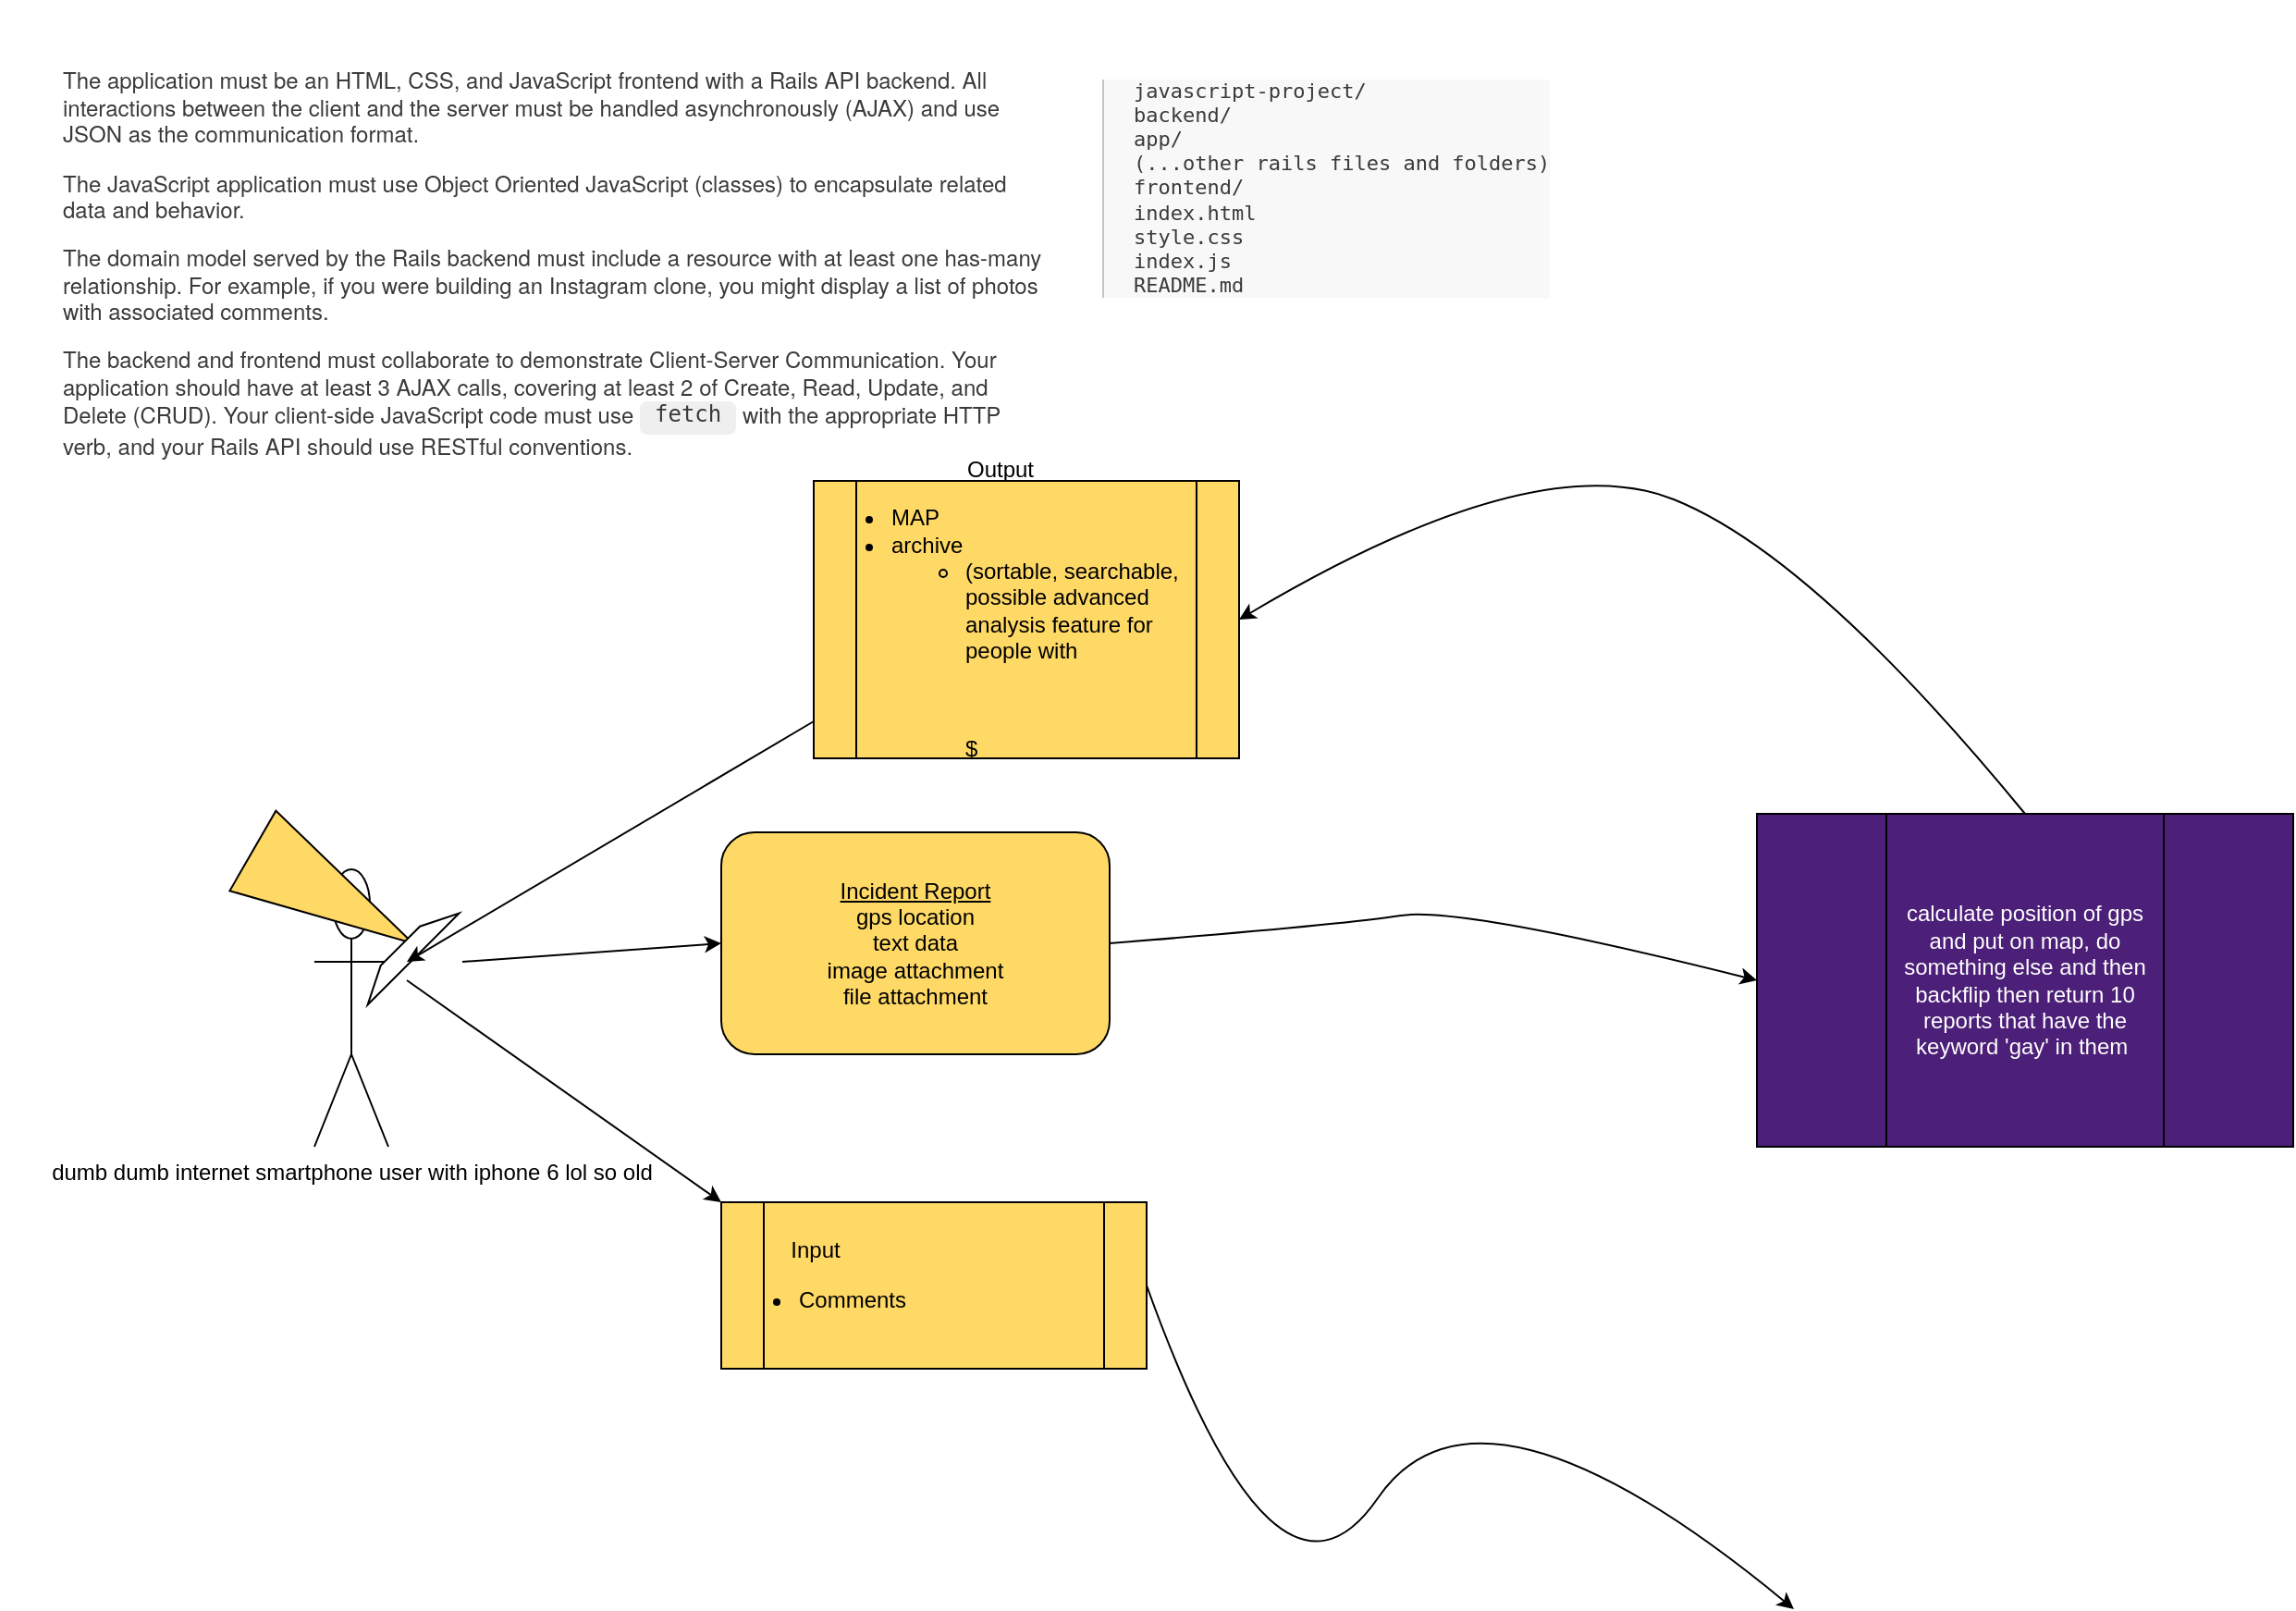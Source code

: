 <mxfile version="13.6.9" type="github">
  <diagram id="biWBrqLmoQavXLtHWGHe" name="Page-1">
    <mxGraphModel dx="2265" dy="1513" grid="1" gridSize="10" guides="1" tooltips="1" connect="1" arrows="1" fold="1" page="1" pageScale="1" pageWidth="850" pageHeight="1100" math="0" shadow="0">
      <root>
        <mxCell id="0" />
        <mxCell id="1" parent="0" />
        <mxCell id="7qzMEofhVh9Ta85jU8DU-1" value="&lt;ol style=&quot;margin: 24px 0px 0px 32px ; padding: 0px ; border: 0px ; outline: 0px ; vertical-align: baseline ; background: transparent ; list-style-type: none ; list-style-position: inside ; color: rgb(58 , 58 , 58) ; font-family: &amp;#34;aktiv grotesk&amp;#34; , &amp;#34;helvetica neue&amp;#34; , &amp;#34;helvetica&amp;#34; , &amp;#34;arial&amp;#34; , sans-serif&quot;&gt;&lt;li style=&quot;margin: 12px 0px 0px ; padding: 0px ; border: 0px ; outline: 0px ; vertical-align: baseline ; background: transparent ; position: relative&quot;&gt;&lt;p style=&quot;margin: 0px ; padding: 0px ; border: 0px ; outline: 0px ; vertical-align: baseline ; background: transparent&quot;&gt;The application must be an HTML, CSS, and JavaScript frontend with a Rails API backend. All interactions between the client and the server must be handled asynchronously (AJAX) and use JSON as the communication format.&lt;/p&gt;&lt;/li&gt;&lt;li style=&quot;margin: 12px 0px 0px ; padding: 0px ; border: 0px ; outline: 0px ; vertical-align: baseline ; background: transparent ; position: relative&quot;&gt;&lt;p style=&quot;margin: 0px ; padding: 0px ; border: 0px ; outline: 0px ; vertical-align: baseline ; background: transparent&quot;&gt;The JavaScript application must use Object Oriented JavaScript (classes) to encapsulate related data and behavior.&lt;/p&gt;&lt;/li&gt;&lt;li style=&quot;margin: 12px 0px 0px ; padding: 0px ; border: 0px ; outline: 0px ; vertical-align: baseline ; background: transparent ; position: relative&quot;&gt;&lt;p style=&quot;margin: 0px ; padding: 0px ; border: 0px ; outline: 0px ; vertical-align: baseline ; background: transparent&quot;&gt;The domain model served by the Rails backend must include a resource with at least one has-many relationship. For example, if you were building an Instagram clone, you might display a list of photos with associated comments.&lt;/p&gt;&lt;/li&gt;&lt;li style=&quot;margin: 12px 0px 0px ; padding: 0px ; border: 0px ; outline: 0px ; vertical-align: baseline ; background: transparent ; position: relative&quot;&gt;&lt;p style=&quot;margin: 0px ; padding: 0px ; border: 0px ; outline: 0px ; vertical-align: baseline ; background: transparent&quot;&gt;The backend and frontend must collaborate to demonstrate Client-Server Communication. Your application should have at least 3 AJAX calls, covering at least 2 of Create, Read, Update, and Delete (CRUD). Your client-side JavaScript code must use&amp;nbsp;&lt;code style=&quot;margin: 0px ; padding: 0px 8px 4px ; border: 0px ; outline: 0px ; vertical-align: baseline ; background: rgb(239 , 239 , 239) ; border-radius: 4px ; line-height: 1.5 ; position: relative ; top: -1px&quot;&gt;fetch&lt;/code&gt;&amp;nbsp;with the appropriate HTTP verb, and your Rails API should use RESTful conventions.&lt;/p&gt;&lt;/li&gt;&lt;/ol&gt;" style="text;html=1;strokeColor=none;fillColor=none;align=left;verticalAlign=middle;whiteSpace=wrap;rounded=0;" vertex="1" parent="1">
          <mxGeometry x="20" y="10" width="570" height="260" as="geometry" />
        </mxCell>
        <mxCell id="7qzMEofhVh9Ta85jU8DU-2" value="&lt;ol style=&quot;margin: 24px 0px 0px 32px ; padding: 0px ; border: 0px ; outline: 0px ; vertical-align: baseline ; background: transparent ; list-style-type: none ; list-style-position: inside ; color: rgb(58 , 58 , 58) ; font-family: &amp;#34;aktiv grotesk&amp;#34; , &amp;#34;helvetica neue&amp;#34; , &amp;#34;helvetica&amp;#34; , &amp;#34;arial&amp;#34; , sans-serif&quot;&gt;&lt;li style=&quot;margin: 12px 0px 0px ; padding: 0px ; border: 0px ; outline: 0px ; vertical-align: baseline ; background: transparent ; position: relative ; font-size: 11px&quot;&gt;&lt;p&gt;&lt;ol class=&quot;linenums&quot; style=&quot;margin: 0px 0px 0px 32px ; padding: 0px ; border-width: 0px 0px 0px 1px ; border-left-style: solid ; border-left-color: rgb(196 , 196 , 196) ; outline: 0px ; vertical-align: baseline ; background: rgb(248 , 248 , 248) ; list-style-type: none ; list-style-position: inside ; font-family: monospace&quot;&gt;&lt;li class=&quot;L0&quot; style=&quot;margin: 0px ; padding: 0px 0px 0px 16px ; border: 0px ; outline: 0px ; vertical-align: baseline ; background: transparent ; position: relative&quot;&gt;javascript-project/&lt;/li&gt;&lt;/ol&gt;&lt;ol class=&quot;linenums&quot; style=&quot;margin: 0px 0px 0px 32px ; padding: 0px ; border-width: 0px 0px 0px 1px ; border-left-style: solid ; border-left-color: rgb(196 , 196 , 196) ; outline: 0px ; vertical-align: baseline ; background: rgb(248 , 248 , 248) ; list-style-type: none ; list-style-position: inside ; font-family: monospace&quot;&gt;&lt;li class=&quot;L1&quot; style=&quot;margin: 0px ; padding: 0px 0px 0px 16px ; border: 0px ; outline: 0px ; vertical-align: baseline ; background: transparent ; position: relative&quot;&gt;  backend/&lt;/li&gt;&lt;/ol&gt;&lt;ol class=&quot;linenums&quot; style=&quot;margin: 0px 0px 0px 32px ; padding: 0px ; border-width: 0px 0px 0px 1px ; border-left-style: solid ; border-left-color: rgb(196 , 196 , 196) ; outline: 0px ; vertical-align: baseline ; background: rgb(248 , 248 , 248) ; list-style-type: none ; list-style-position: inside ; font-family: monospace&quot;&gt;&lt;li class=&quot;L2&quot; style=&quot;margin: 0px ; padding: 0px 0px 0px 16px ; border: 0px ; outline: 0px ; vertical-align: baseline ; background: transparent ; position: relative&quot;&gt;    app/&lt;/li&gt;&lt;/ol&gt;&lt;ol class=&quot;linenums&quot; style=&quot;margin: 0px 0px 0px 32px ; padding: 0px ; border-width: 0px 0px 0px 1px ; border-left-style: solid ; border-left-color: rgb(196 , 196 , 196) ; outline: 0px ; vertical-align: baseline ; background: rgb(248 , 248 , 248) ; list-style-type: none ; list-style-position: inside ; font-family: monospace&quot;&gt;&lt;li class=&quot;L3&quot; style=&quot;margin: 0px ; padding: 0px 0px 0px 16px ; border: 0px ; outline: 0px ; vertical-align: baseline ; background: transparent ; position: relative&quot;&gt;    (...other rails files and folders)&lt;/li&gt;&lt;/ol&gt;&lt;ol class=&quot;linenums&quot; style=&quot;margin: 0px 0px 0px 32px ; padding: 0px ; border-width: 0px 0px 0px 1px ; border-left-style: solid ; border-left-color: rgb(196 , 196 , 196) ; outline: 0px ; vertical-align: baseline ; background: rgb(248 , 248 , 248) ; list-style-type: none ; list-style-position: inside ; font-family: monospace&quot;&gt;&lt;li class=&quot;L4&quot; style=&quot;margin: 0px ; padding: 0px 0px 0px 16px ; border: 0px ; outline: 0px ; vertical-align: baseline ; background: transparent ; position: relative&quot;&gt;  frontend/&lt;/li&gt;&lt;/ol&gt;&lt;ol class=&quot;linenums&quot; style=&quot;margin: 0px 0px 0px 32px ; padding: 0px ; border-width: 0px 0px 0px 1px ; border-left-style: solid ; border-left-color: rgb(196 , 196 , 196) ; outline: 0px ; vertical-align: baseline ; background: rgb(248 , 248 , 248) ; list-style-type: none ; list-style-position: inside ; font-family: monospace&quot;&gt;&lt;li class=&quot;L5&quot; style=&quot;margin: 0px ; padding: 0px 0px 0px 16px ; border: 0px ; outline: 0px ; vertical-align: baseline ; background: transparent ; position: relative&quot;&gt;    index.html&lt;/li&gt;&lt;/ol&gt;&lt;ol class=&quot;linenums&quot; style=&quot;margin: 0px 0px 0px 32px ; padding: 0px ; border-width: 0px 0px 0px 1px ; border-left-style: solid ; border-left-color: rgb(196 , 196 , 196) ; outline: 0px ; vertical-align: baseline ; background: rgb(248 , 248 , 248) ; list-style-type: none ; list-style-position: inside ; font-family: monospace&quot;&gt;&lt;li class=&quot;L6&quot; style=&quot;margin: 0px ; padding: 0px 0px 0px 16px ; border: 0px ; outline: 0px ; vertical-align: baseline ; background: transparent ; position: relative&quot;&gt;    style.css&lt;/li&gt;&lt;/ol&gt;&lt;ol class=&quot;linenums&quot; style=&quot;margin: 0px 0px 0px 32px ; padding: 0px ; border-width: 0px 0px 0px 1px ; border-left-style: solid ; border-left-color: rgb(196 , 196 , 196) ; outline: 0px ; vertical-align: baseline ; background: rgb(248 , 248 , 248) ; list-style-type: none ; list-style-position: inside ; font-family: monospace&quot;&gt;&lt;li class=&quot;L7&quot; style=&quot;margin: 0px ; padding: 0px 0px 0px 16px ; border: 0px ; outline: 0px ; vertical-align: baseline ; background: transparent ; position: relative&quot;&gt;    index.js&lt;/li&gt;&lt;/ol&gt;&lt;ol class=&quot;linenums&quot; style=&quot;margin: 0px 0px 0px 32px ; padding: 0px ; border-width: 0px 0px 0px 1px ; border-left-style: solid ; border-left-color: rgb(196 , 196 , 196) ; outline: 0px ; vertical-align: baseline ; background: rgb(248 , 248 , 248) ; list-style-type: none ; list-style-position: inside ; font-family: monospace&quot;&gt;&lt;li class=&quot;L8&quot; style=&quot;margin: 0px ; padding: 0px 0px 0px 16px ; border: 0px ; outline: 0px ; vertical-align: baseline ; background: transparent ; position: relative&quot;&gt;  README.md&lt;/li&gt;&lt;/ol&gt;&lt;/p&gt;&lt;/li&gt;&lt;/ol&gt;" style="text;html=1;strokeColor=none;fillColor=none;align=left;verticalAlign=middle;whiteSpace=wrap;rounded=0;" vertex="1" parent="1">
          <mxGeometry x="550" y="40" width="370" height="130" as="geometry" />
        </mxCell>
        <mxCell id="7qzMEofhVh9Ta85jU8DU-3" value="&lt;u style=&quot;background-color: rgb(255 , 217 , 102)&quot;&gt;Incident Report&lt;/u&gt;&lt;br&gt;gps location&lt;br&gt;text data&lt;br&gt;image attachment&lt;br&gt;file attachment" style="rounded=1;whiteSpace=wrap;html=1;fillColor=#FFD966;" vertex="1" parent="1">
          <mxGeometry x="410" y="460" width="210" height="120" as="geometry" />
        </mxCell>
        <mxCell id="7qzMEofhVh9Ta85jU8DU-9" value="" style="curved=1;endArrow=classic;html=1;exitX=1;exitY=0.5;exitDx=0;exitDy=0;entryX=0;entryY=0.5;entryDx=0;entryDy=0;" edge="1" parent="1" source="7qzMEofhVh9Ta85jU8DU-3">
          <mxGeometry width="50" height="50" relative="1" as="geometry">
            <mxPoint x="840" y="540" as="sourcePoint" />
            <mxPoint x="970" y="540" as="targetPoint" />
            <Array as="points">
              <mxPoint x="745" y="510" />
              <mxPoint x="810" y="500" />
            </Array>
          </mxGeometry>
        </mxCell>
        <mxCell id="7qzMEofhVh9Ta85jU8DU-10" value="dumb dumb internet smartphone user with iphone 6 lol so old" style="shape=umlActor;verticalLabelPosition=bottom;verticalAlign=top;html=1;outlineConnect=0;" vertex="1" parent="1">
          <mxGeometry x="190" y="480" width="40" height="150" as="geometry" />
        </mxCell>
        <mxCell id="7qzMEofhVh9Ta85jU8DU-11" value="" style="triangle;whiteSpace=wrap;html=1;rotation=30;fillColor=#FFD966;" vertex="1" parent="1">
          <mxGeometry x="150" y="470" width="100" height="50" as="geometry" />
        </mxCell>
        <mxCell id="7qzMEofhVh9Ta85jU8DU-12" value="" style="shape=trapezoid;perimeter=trapezoidPerimeter;whiteSpace=wrap;html=1;fixedSize=1;rotation=-45;" vertex="1" parent="1">
          <mxGeometry x="205" y="520" width="70" height="10" as="geometry" />
        </mxCell>
        <mxCell id="7qzMEofhVh9Ta85jU8DU-14" value="" style="endArrow=classic;html=1;exitX=0;exitY=1;exitDx=0;exitDy=0;" edge="1" parent="1" source="7qzMEofhVh9Ta85jU8DU-18">
          <mxGeometry width="50" height="50" relative="1" as="geometry">
            <mxPoint x="420" y="390" as="sourcePoint" />
            <mxPoint x="240" y="530" as="targetPoint" />
          </mxGeometry>
        </mxCell>
        <mxCell id="7qzMEofhVh9Ta85jU8DU-16" value="" style="endArrow=classic;html=1;entryX=0;entryY=0;entryDx=0;entryDy=0;" edge="1" parent="1" target="7qzMEofhVh9Ta85jU8DU-22">
          <mxGeometry width="50" height="50" relative="1" as="geometry">
            <mxPoint x="240" y="540" as="sourcePoint" />
            <mxPoint x="340" y="590" as="targetPoint" />
          </mxGeometry>
        </mxCell>
        <mxCell id="7qzMEofhVh9Ta85jU8DU-20" value="" style="group" vertex="1" connectable="0" parent="1">
          <mxGeometry x="460" y="270" width="230" height="150" as="geometry" />
        </mxCell>
        <mxCell id="7qzMEofhVh9Ta85jU8DU-19" value="" style="shape=process;whiteSpace=wrap;html=1;backgroundOutline=1;fillColor=#FFD966;" vertex="1" parent="7qzMEofhVh9Ta85jU8DU-20">
          <mxGeometry width="230.0" height="150" as="geometry" />
        </mxCell>
        <mxCell id="7qzMEofhVh9Ta85jU8DU-18" value="&lt;div style=&quot;text-align: center&quot;&gt;&lt;/div&gt;&lt;div style=&quot;text-align: center&quot;&gt;Output&lt;/div&gt;&lt;ul&gt;&lt;li&gt;MAP&lt;/li&gt;&lt;li&gt;archive&lt;br&gt; &lt;/li&gt;&lt;ul&gt;&lt;li&gt;&lt;span&gt;(sortable, searchable, possible advanced analysis feature for people with $$$$$&lt;/span&gt;&lt;/li&gt;&lt;/ul&gt;&lt;/ul&gt;" style="text;html=1;strokeColor=none;fillColor=none;align=left;verticalAlign=middle;whiteSpace=wrap;rounded=0;" vertex="1" parent="7qzMEofhVh9Ta85jU8DU-20">
          <mxGeometry y="20.83" width="200" height="109.17" as="geometry" />
        </mxCell>
        <mxCell id="7qzMEofhVh9Ta85jU8DU-21" value="" style="group" vertex="1" connectable="0" parent="1">
          <mxGeometry x="410" y="660" width="230" height="90" as="geometry" />
        </mxCell>
        <mxCell id="7qzMEofhVh9Ta85jU8DU-22" value="" style="shape=process;whiteSpace=wrap;html=1;backgroundOutline=1;fillColor=#FFD966;" vertex="1" parent="7qzMEofhVh9Ta85jU8DU-21">
          <mxGeometry width="230.0" height="90" as="geometry" />
        </mxCell>
        <mxCell id="7qzMEofhVh9Ta85jU8DU-23" value="&lt;div style=&quot;text-align: center&quot;&gt;&lt;/div&gt;&lt;div style=&quot;text-align: center&quot;&gt;Input&lt;/div&gt;&lt;ul&gt;&lt;li&gt;Comments&lt;/li&gt;&lt;/ul&gt;" style="text;html=1;strokeColor=none;fillColor=none;align=left;verticalAlign=middle;whiteSpace=wrap;rounded=0;" vertex="1" parent="7qzMEofhVh9Ta85jU8DU-21">
          <mxGeometry y="12.5" width="223.03" height="65.0" as="geometry" />
        </mxCell>
        <mxCell id="7qzMEofhVh9Ta85jU8DU-24" value="" style="endArrow=classic;html=1;entryX=0;entryY=0.5;entryDx=0;entryDy=0;" edge="1" parent="1" target="7qzMEofhVh9Ta85jU8DU-3">
          <mxGeometry width="50" height="50" relative="1" as="geometry">
            <mxPoint x="270" y="530" as="sourcePoint" />
            <mxPoint x="500" y="590" as="targetPoint" />
          </mxGeometry>
        </mxCell>
        <mxCell id="7qzMEofhVh9Ta85jU8DU-26" value="&lt;font color=&quot;#ffffff&quot;&gt;calculate position of gps and put on map, do something else and then backflip then return 10 reports that have the keyword &#39;gay&#39; in them&amp;nbsp;&lt;/font&gt;" style="shape=process;whiteSpace=wrap;html=1;backgroundOutline=1;fillColor=#4C1F78;size=0.241;" vertex="1" parent="1">
          <mxGeometry x="970" y="450" width="290" height="180" as="geometry" />
        </mxCell>
        <mxCell id="7qzMEofhVh9Ta85jU8DU-27" value="" style="curved=1;endArrow=classic;html=1;exitX=0.5;exitY=0;exitDx=0;exitDy=0;entryX=1;entryY=0.5;entryDx=0;entryDy=0;" edge="1" parent="1" source="7qzMEofhVh9Ta85jU8DU-26" target="7qzMEofhVh9Ta85jU8DU-19">
          <mxGeometry width="50" height="50" relative="1" as="geometry">
            <mxPoint x="760" y="590" as="sourcePoint" />
            <mxPoint x="810" y="540" as="targetPoint" />
            <Array as="points">
              <mxPoint x="1000" y="310" />
              <mxPoint x="850" y="250" />
            </Array>
          </mxGeometry>
        </mxCell>
        <mxCell id="7qzMEofhVh9Ta85jU8DU-28" value="" style="curved=1;endArrow=classic;html=1;exitX=1;exitY=0.5;exitDx=0;exitDy=0;" edge="1" parent="1" source="7qzMEofhVh9Ta85jU8DU-22">
          <mxGeometry width="50" height="50" relative="1" as="geometry">
            <mxPoint x="770" y="650" as="sourcePoint" />
            <mxPoint x="990" y="880" as="targetPoint" />
            <Array as="points">
              <mxPoint x="710" y="900" />
              <mxPoint x="820" y="740" />
            </Array>
          </mxGeometry>
        </mxCell>
      </root>
    </mxGraphModel>
  </diagram>
</mxfile>
